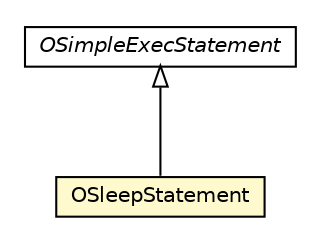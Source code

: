 #!/usr/local/bin/dot
#
# Class diagram 
# Generated by UMLGraph version R5_6-24-gf6e263 (http://www.umlgraph.org/)
#

digraph G {
	edge [fontname="Helvetica",fontsize=10,labelfontname="Helvetica",labelfontsize=10];
	node [fontname="Helvetica",fontsize=10,shape=plaintext];
	nodesep=0.25;
	ranksep=0.5;
	// com.orientechnologies.orient.core.sql.parser.OSleepStatement
	c6849968 [label=<<table title="com.orientechnologies.orient.core.sql.parser.OSleepStatement" border="0" cellborder="1" cellspacing="0" cellpadding="2" port="p" bgcolor="lemonChiffon" href="./OSleepStatement.html">
		<tr><td><table border="0" cellspacing="0" cellpadding="1">
<tr><td align="center" balign="center"> OSleepStatement </td></tr>
		</table></td></tr>
		</table>>, URL="./OSleepStatement.html", fontname="Helvetica", fontcolor="black", fontsize=10.0];
	// com.orientechnologies.orient.core.sql.parser.OSimpleExecStatement
	c6850045 [label=<<table title="com.orientechnologies.orient.core.sql.parser.OSimpleExecStatement" border="0" cellborder="1" cellspacing="0" cellpadding="2" port="p" href="./OSimpleExecStatement.html">
		<tr><td><table border="0" cellspacing="0" cellpadding="1">
<tr><td align="center" balign="center"><font face="Helvetica-Oblique"> OSimpleExecStatement </font></td></tr>
		</table></td></tr>
		</table>>, URL="./OSimpleExecStatement.html", fontname="Helvetica", fontcolor="black", fontsize=10.0];
	//com.orientechnologies.orient.core.sql.parser.OSleepStatement extends com.orientechnologies.orient.core.sql.parser.OSimpleExecStatement
	c6850045:p -> c6849968:p [dir=back,arrowtail=empty];
}

